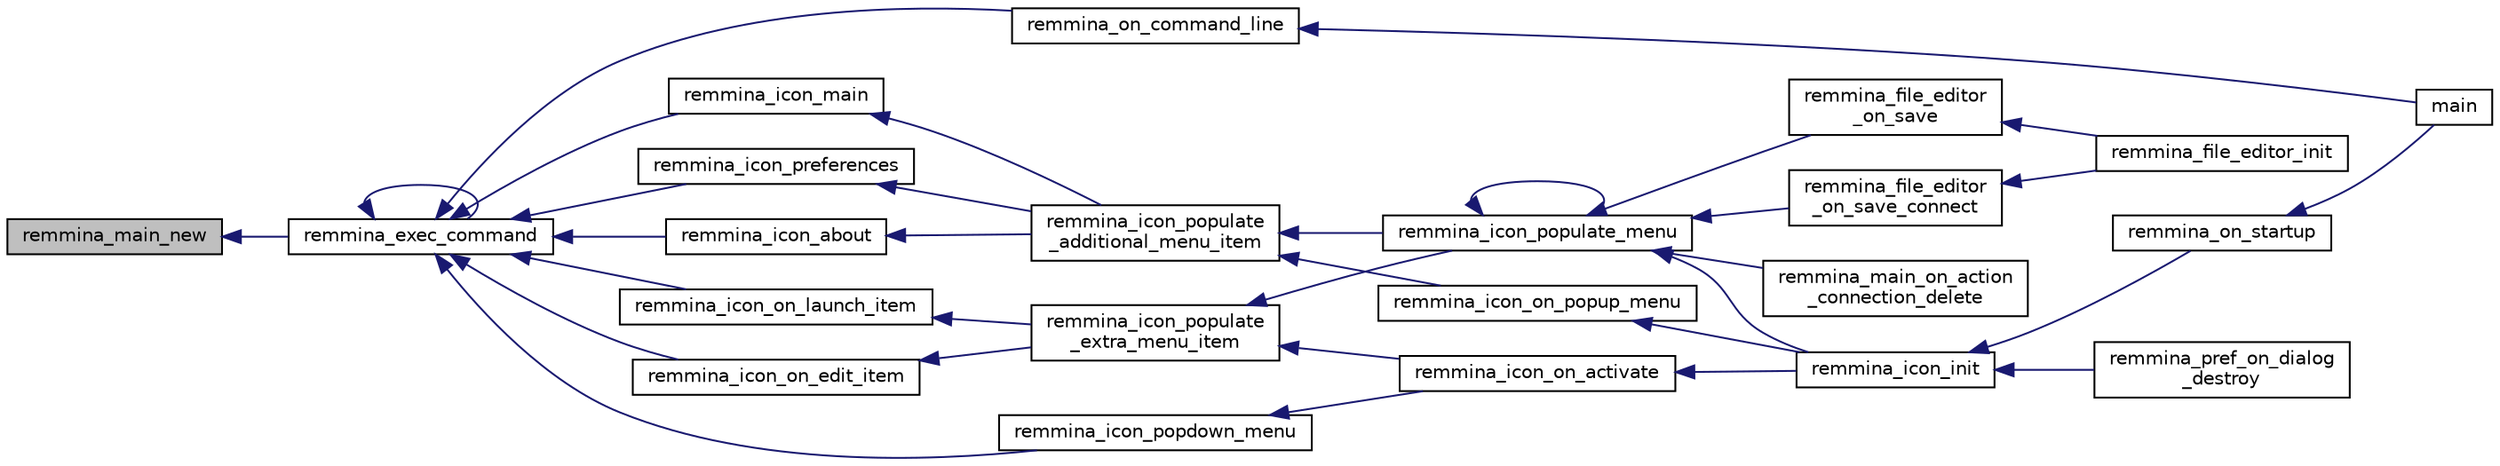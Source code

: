digraph "remmina_main_new"
{
  edge [fontname="Helvetica",fontsize="10",labelfontname="Helvetica",labelfontsize="10"];
  node [fontname="Helvetica",fontsize="10",shape=record];
  rankdir="LR";
  Node3377 [label="remmina_main_new",height=0.2,width=0.4,color="black", fillcolor="grey75", style="filled", fontcolor="black"];
  Node3377 -> Node3378 [dir="back",color="midnightblue",fontsize="10",style="solid",fontname="Helvetica"];
  Node3378 [label="remmina_exec_command",height=0.2,width=0.4,color="black", fillcolor="white", style="filled",URL="$remmina__exec_8h.html#a424cabdcff647797061e7482049d62a7"];
  Node3378 -> Node3379 [dir="back",color="midnightblue",fontsize="10",style="solid",fontname="Helvetica"];
  Node3379 [label="remmina_on_command_line",height=0.2,width=0.4,color="black", fillcolor="white", style="filled",URL="$remmina_8c.html#aeb286fc5bd52ab5382ab8cb495dc2914"];
  Node3379 -> Node3380 [dir="back",color="midnightblue",fontsize="10",style="solid",fontname="Helvetica"];
  Node3380 [label="main",height=0.2,width=0.4,color="black", fillcolor="white", style="filled",URL="$remmina_8c.html#a0ddf1224851353fc92bfbff6f499fa97"];
  Node3378 -> Node3378 [dir="back",color="midnightblue",fontsize="10",style="solid",fontname="Helvetica"];
  Node3378 -> Node3381 [dir="back",color="midnightblue",fontsize="10",style="solid",fontname="Helvetica"];
  Node3381 [label="remmina_icon_main",height=0.2,width=0.4,color="black", fillcolor="white", style="filled",URL="$remmina__icon_8c.html#a920476110ab6410c8fc8cf734109e497"];
  Node3381 -> Node3382 [dir="back",color="midnightblue",fontsize="10",style="solid",fontname="Helvetica"];
  Node3382 [label="remmina_icon_populate\l_additional_menu_item",height=0.2,width=0.4,color="black", fillcolor="white", style="filled",URL="$remmina__icon_8c.html#a8aaf73ed94cf20dcce1c7be26262cb56"];
  Node3382 -> Node3383 [dir="back",color="midnightblue",fontsize="10",style="solid",fontname="Helvetica"];
  Node3383 [label="remmina_icon_populate_menu",height=0.2,width=0.4,color="black", fillcolor="white", style="filled",URL="$remmina__icon_8h.html#af80ed314f91d653237249d839c7fc3b2"];
  Node3383 -> Node3384 [dir="back",color="midnightblue",fontsize="10",style="solid",fontname="Helvetica"];
  Node3384 [label="remmina_file_editor\l_on_save",height=0.2,width=0.4,color="black", fillcolor="white", style="filled",URL="$remmina__file__editor_8c.html#ac2a5cf9cdcf640986e245eb04be9c4ad"];
  Node3384 -> Node3385 [dir="back",color="midnightblue",fontsize="10",style="solid",fontname="Helvetica"];
  Node3385 [label="remmina_file_editor_init",height=0.2,width=0.4,color="black", fillcolor="white", style="filled",URL="$remmina__file__editor_8c.html#a9afd8d41c66f547320930eb331f3124d"];
  Node3383 -> Node3386 [dir="back",color="midnightblue",fontsize="10",style="solid",fontname="Helvetica"];
  Node3386 [label="remmina_file_editor\l_on_save_connect",height=0.2,width=0.4,color="black", fillcolor="white", style="filled",URL="$remmina__file__editor_8c.html#a57224f3f69f04f398de563b71be6b18e"];
  Node3386 -> Node3385 [dir="back",color="midnightblue",fontsize="10",style="solid",fontname="Helvetica"];
  Node3383 -> Node3383 [dir="back",color="midnightblue",fontsize="10",style="solid",fontname="Helvetica"];
  Node3383 -> Node3387 [dir="back",color="midnightblue",fontsize="10",style="solid",fontname="Helvetica"];
  Node3387 [label="remmina_icon_init",height=0.2,width=0.4,color="black", fillcolor="white", style="filled",URL="$remmina__icon_8h.html#a741c81815e562f40672c4485172306d6"];
  Node3387 -> Node3388 [dir="back",color="midnightblue",fontsize="10",style="solid",fontname="Helvetica"];
  Node3388 [label="remmina_on_startup",height=0.2,width=0.4,color="black", fillcolor="white", style="filled",URL="$remmina_8c.html#a26d2c20be18ff44f239b756f1d5be01a"];
  Node3388 -> Node3380 [dir="back",color="midnightblue",fontsize="10",style="solid",fontname="Helvetica"];
  Node3387 -> Node3389 [dir="back",color="midnightblue",fontsize="10",style="solid",fontname="Helvetica"];
  Node3389 [label="remmina_pref_on_dialog\l_destroy",height=0.2,width=0.4,color="black", fillcolor="white", style="filled",URL="$remmina__pref__dialog_8c.html#ab9776574663e2c3fcb793ec70887336d"];
  Node3383 -> Node3390 [dir="back",color="midnightblue",fontsize="10",style="solid",fontname="Helvetica"];
  Node3390 [label="remmina_main_on_action\l_connection_delete",height=0.2,width=0.4,color="black", fillcolor="white", style="filled",URL="$remmina__main_8c.html#aa0cd57e00874ae6ca8b0ee83213267da"];
  Node3382 -> Node3391 [dir="back",color="midnightblue",fontsize="10",style="solid",fontname="Helvetica"];
  Node3391 [label="remmina_icon_on_popup_menu",height=0.2,width=0.4,color="black", fillcolor="white", style="filled",URL="$remmina__icon_8c.html#a95b917790eeb38e48137018796bdda93"];
  Node3391 -> Node3387 [dir="back",color="midnightblue",fontsize="10",style="solid",fontname="Helvetica"];
  Node3378 -> Node3392 [dir="back",color="midnightblue",fontsize="10",style="solid",fontname="Helvetica"];
  Node3392 [label="remmina_icon_preferences",height=0.2,width=0.4,color="black", fillcolor="white", style="filled",URL="$remmina__icon_8c.html#ad3b0e3d12e4854eae05b1afea19da404"];
  Node3392 -> Node3382 [dir="back",color="midnightblue",fontsize="10",style="solid",fontname="Helvetica"];
  Node3378 -> Node3393 [dir="back",color="midnightblue",fontsize="10",style="solid",fontname="Helvetica"];
  Node3393 [label="remmina_icon_about",height=0.2,width=0.4,color="black", fillcolor="white", style="filled",URL="$remmina__icon_8c.html#a5cdf1958ef01e49889bcee2e90e2cf71"];
  Node3393 -> Node3382 [dir="back",color="midnightblue",fontsize="10",style="solid",fontname="Helvetica"];
  Node3378 -> Node3394 [dir="back",color="midnightblue",fontsize="10",style="solid",fontname="Helvetica"];
  Node3394 [label="remmina_icon_on_launch_item",height=0.2,width=0.4,color="black", fillcolor="white", style="filled",URL="$remmina__icon_8c.html#ad1699688680e12abcfd5c74dd2f76d83"];
  Node3394 -> Node3395 [dir="back",color="midnightblue",fontsize="10",style="solid",fontname="Helvetica"];
  Node3395 [label="remmina_icon_populate\l_extra_menu_item",height=0.2,width=0.4,color="black", fillcolor="white", style="filled",URL="$remmina__icon_8c.html#a2847311861df3a2f1c8bbcd35cf3fd6f"];
  Node3395 -> Node3383 [dir="back",color="midnightblue",fontsize="10",style="solid",fontname="Helvetica"];
  Node3395 -> Node3396 [dir="back",color="midnightblue",fontsize="10",style="solid",fontname="Helvetica"];
  Node3396 [label="remmina_icon_on_activate",height=0.2,width=0.4,color="black", fillcolor="white", style="filled",URL="$remmina__icon_8c.html#af175fef31eb95974094088235b3a2b1d"];
  Node3396 -> Node3387 [dir="back",color="midnightblue",fontsize="10",style="solid",fontname="Helvetica"];
  Node3378 -> Node3397 [dir="back",color="midnightblue",fontsize="10",style="solid",fontname="Helvetica"];
  Node3397 [label="remmina_icon_on_edit_item",height=0.2,width=0.4,color="black", fillcolor="white", style="filled",URL="$remmina__icon_8c.html#af8708120906a8dc41a7998ebf9ecd129"];
  Node3397 -> Node3395 [dir="back",color="midnightblue",fontsize="10",style="solid",fontname="Helvetica"];
  Node3378 -> Node3398 [dir="back",color="midnightblue",fontsize="10",style="solid",fontname="Helvetica"];
  Node3398 [label="remmina_icon_popdown_menu",height=0.2,width=0.4,color="black", fillcolor="white", style="filled",URL="$remmina__icon_8c.html#a444be76e3c3a065279c5f9abc7fae833"];
  Node3398 -> Node3396 [dir="back",color="midnightblue",fontsize="10",style="solid",fontname="Helvetica"];
}
